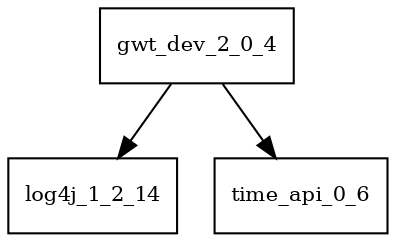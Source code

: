digraph gwt_dev_2_0_4_dependencies {
  node [shape = box, fontsize=10.0];
  gwt_dev_2_0_4 -> log4j_1_2_14;
  gwt_dev_2_0_4 -> time_api_0_6;
}
